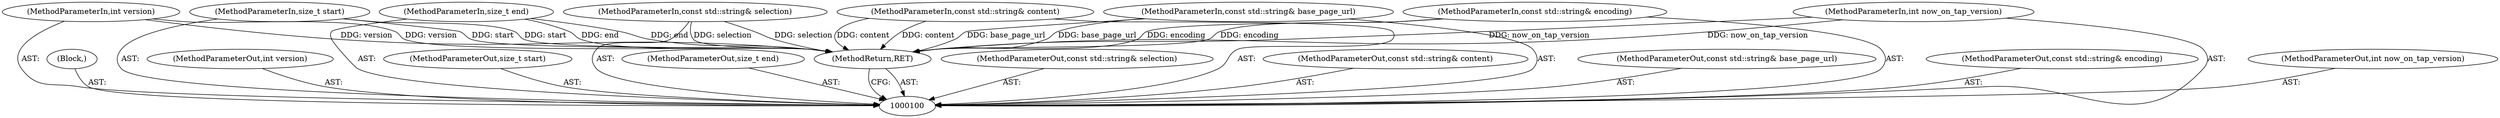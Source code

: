 digraph "1_Chrome_c0947dabeaa10da67798c1bbc668dca4b280cad5_5" {
"1000110" [label="(MethodReturn,RET)"];
"1000109" [label="(Block,)"];
"1000101" [label="(MethodParameterIn,int version)"];
"1000116" [label="(MethodParameterOut,int version)"];
"1000102" [label="(MethodParameterIn,size_t start)"];
"1000117" [label="(MethodParameterOut,size_t start)"];
"1000103" [label="(MethodParameterIn,size_t end)"];
"1000118" [label="(MethodParameterOut,size_t end)"];
"1000104" [label="(MethodParameterIn,const std::string& selection)"];
"1000119" [label="(MethodParameterOut,const std::string& selection)"];
"1000105" [label="(MethodParameterIn,const std::string& content)"];
"1000120" [label="(MethodParameterOut,const std::string& content)"];
"1000106" [label="(MethodParameterIn,const std::string& base_page_url)"];
"1000121" [label="(MethodParameterOut,const std::string& base_page_url)"];
"1000107" [label="(MethodParameterIn,const std::string& encoding)"];
"1000122" [label="(MethodParameterOut,const std::string& encoding)"];
"1000108" [label="(MethodParameterIn,int now_on_tap_version)"];
"1000123" [label="(MethodParameterOut,int now_on_tap_version)"];
"1000110" -> "1000100"  [label="AST: "];
"1000110" -> "1000100"  [label="CFG: "];
"1000108" -> "1000110"  [label="DDG: now_on_tap_version"];
"1000107" -> "1000110"  [label="DDG: encoding"];
"1000104" -> "1000110"  [label="DDG: selection"];
"1000105" -> "1000110"  [label="DDG: content"];
"1000103" -> "1000110"  [label="DDG: end"];
"1000102" -> "1000110"  [label="DDG: start"];
"1000101" -> "1000110"  [label="DDG: version"];
"1000106" -> "1000110"  [label="DDG: base_page_url"];
"1000109" -> "1000100"  [label="AST: "];
"1000101" -> "1000100"  [label="AST: "];
"1000101" -> "1000110"  [label="DDG: version"];
"1000116" -> "1000100"  [label="AST: "];
"1000102" -> "1000100"  [label="AST: "];
"1000102" -> "1000110"  [label="DDG: start"];
"1000117" -> "1000100"  [label="AST: "];
"1000103" -> "1000100"  [label="AST: "];
"1000103" -> "1000110"  [label="DDG: end"];
"1000118" -> "1000100"  [label="AST: "];
"1000104" -> "1000100"  [label="AST: "];
"1000104" -> "1000110"  [label="DDG: selection"];
"1000119" -> "1000100"  [label="AST: "];
"1000105" -> "1000100"  [label="AST: "];
"1000105" -> "1000110"  [label="DDG: content"];
"1000120" -> "1000100"  [label="AST: "];
"1000106" -> "1000100"  [label="AST: "];
"1000106" -> "1000110"  [label="DDG: base_page_url"];
"1000121" -> "1000100"  [label="AST: "];
"1000107" -> "1000100"  [label="AST: "];
"1000107" -> "1000110"  [label="DDG: encoding"];
"1000122" -> "1000100"  [label="AST: "];
"1000108" -> "1000100"  [label="AST: "];
"1000108" -> "1000110"  [label="DDG: now_on_tap_version"];
"1000123" -> "1000100"  [label="AST: "];
}

